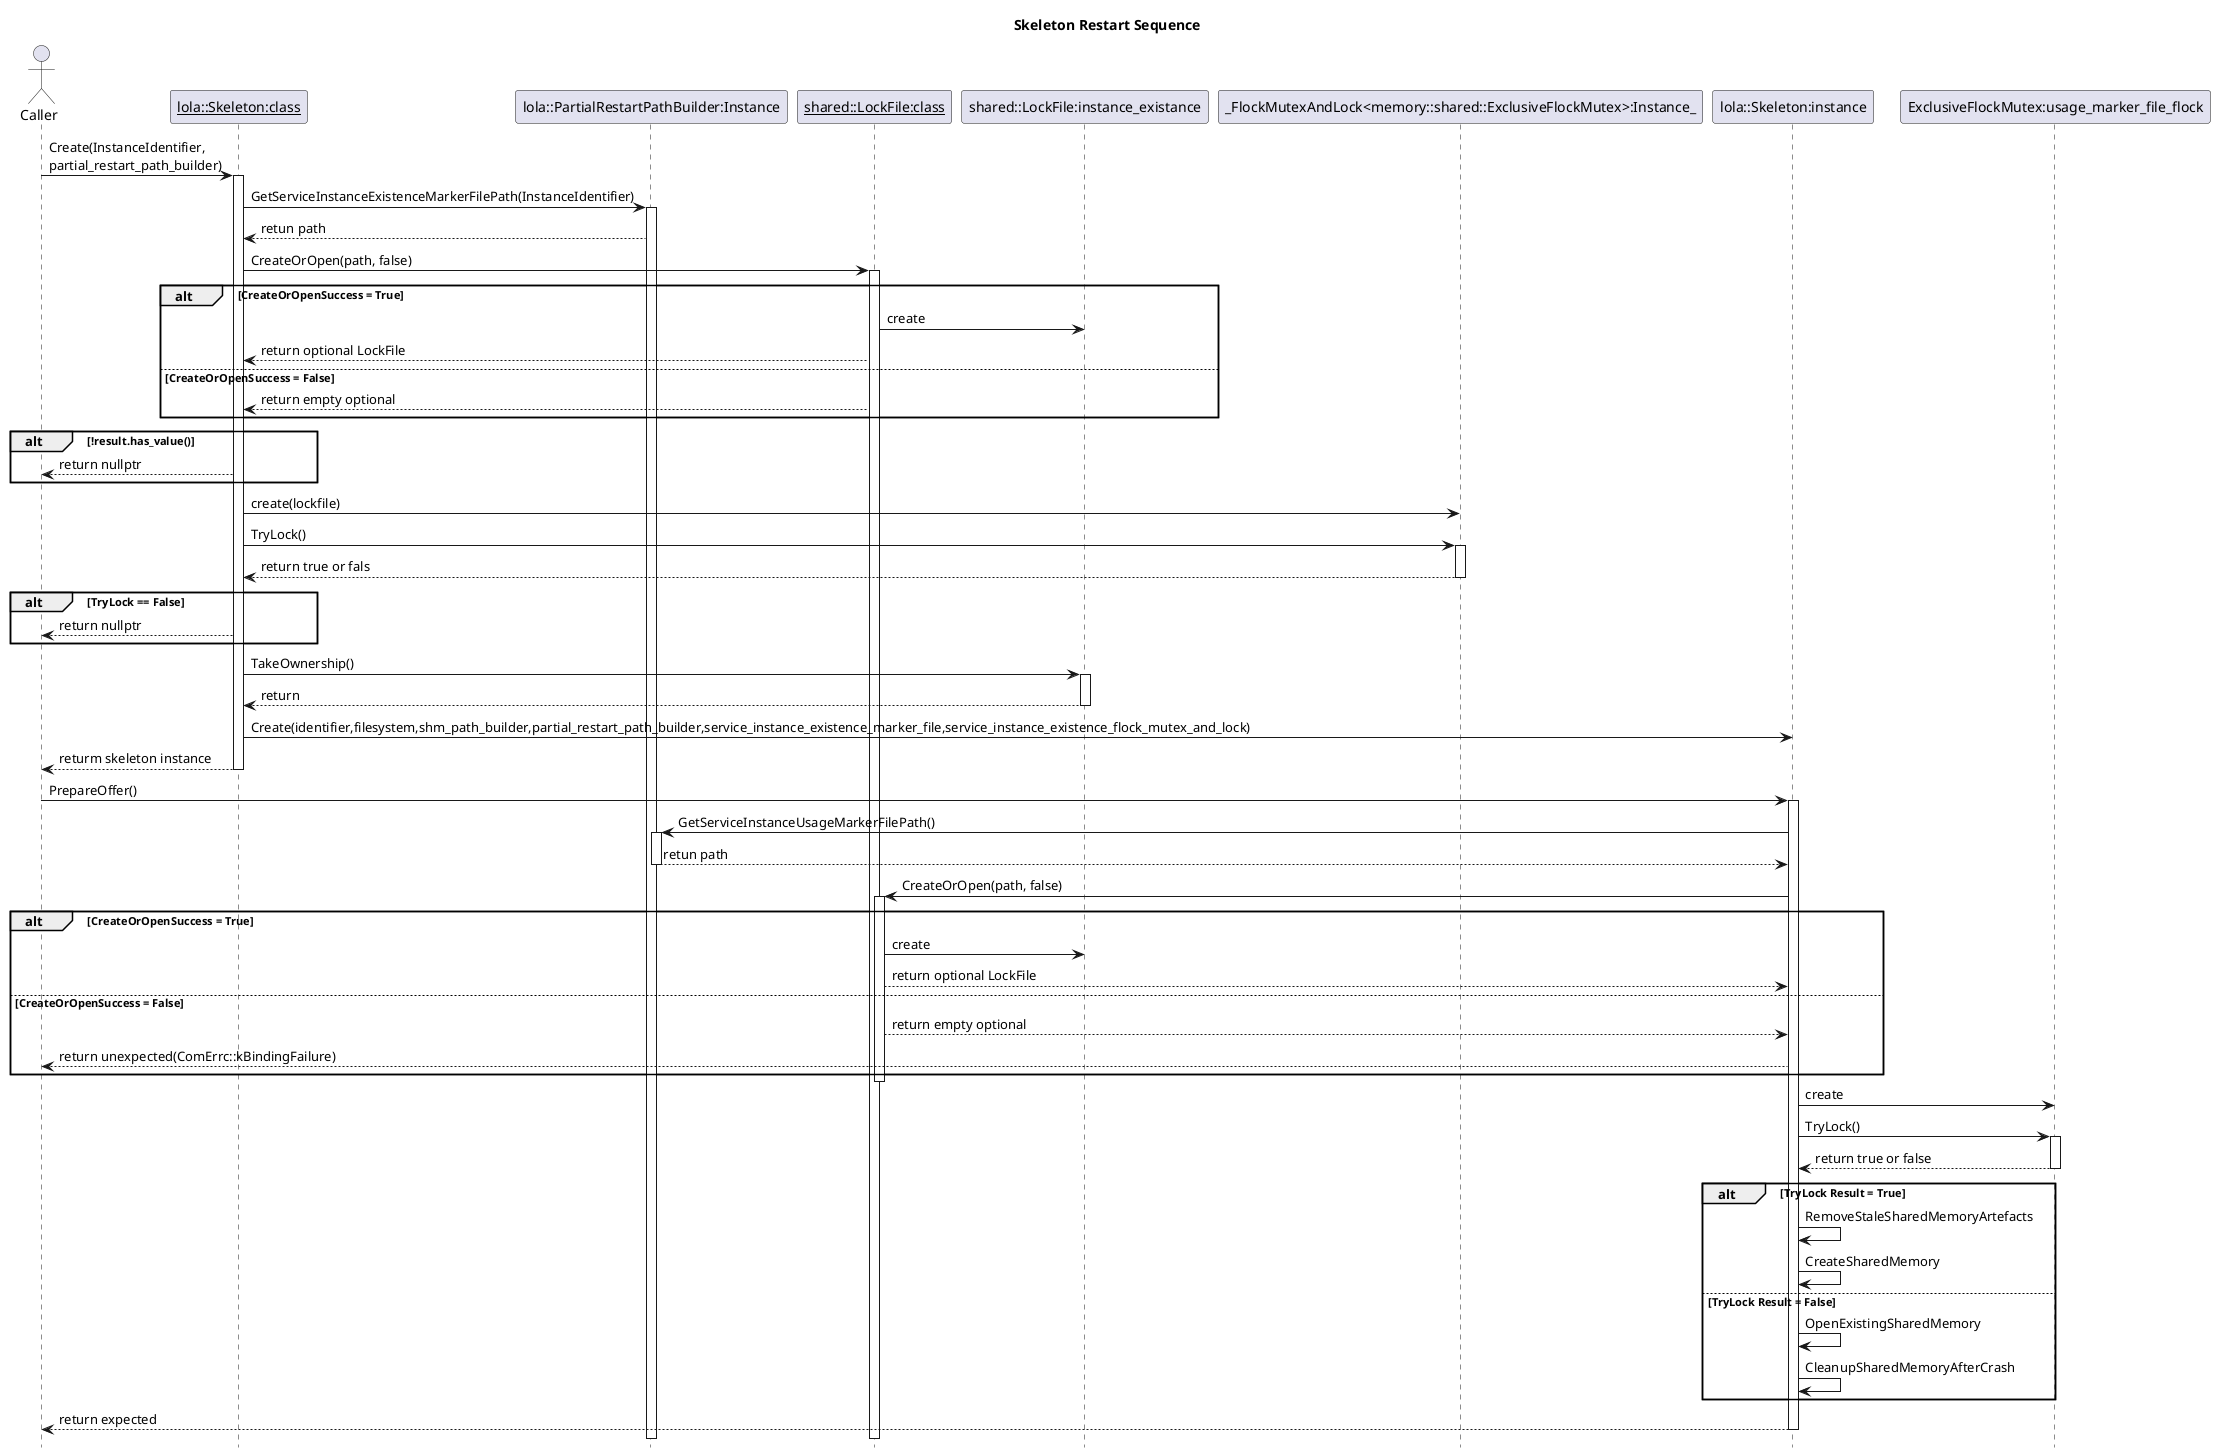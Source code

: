 @startuml skeleton_restart_sequence
title "Skeleton Restart Sequence"
hide footbox

actor Caller

participant "<u>lola::Skeleton:class</u>" as Skeleton
participant "lola::PartialRestartPathBuilder:Instance" as PathBuilder
participant "<u>shared::LockFile:class</u>" as LockFile
participant "shared::LockFile:instance_existance" as LockFileInstance
participant "_FlockMutexAndLock<memory::shared::ExclusiveFlockMutex>:Instance_" as FlockMutex
participant "lola::Skeleton:instance" as SkeletonInstance
participant "ExclusiveFlockMutex:usage_marker_file_flock" as ExclusiveFlockMutex

Caller -> Skeleton: Create(InstanceIdentifier,\npartial_restart_path_builder)
activate Skeleton

Skeleton -> PathBuilder: GetServiceInstanceExistenceMarkerFilePath(InstanceIdentifier)
activate PathBuilder
PathBuilder --> Skeleton: retun path

Skeleton -> LockFile: CreateOrOpen(path, false)
activate LockFile

alt CreateOrOpenSuccess = True
    LockFile -> LockFileInstance: create
    LockFile --> Skeleton: return optional LockFile
else CreateOrOpenSuccess = False
    LockFile --> Skeleton: return empty optional
end

alt !result.has_value()
    Skeleton --> Caller: return nullptr
end

Skeleton -> FlockMutex: create(lockfile)
Skeleton -> FlockMutex: TryLock()
activate FlockMutex
FlockMutex --> Skeleton: return true or fals
deactivate FlockMutex

alt TryLock == False
    Skeleton --> Caller: return nullptr
end

Skeleton -> LockFileInstance: TakeOwnership()
activate LockFileInstance
LockFileInstance --> Skeleton: return
deactivate LockFileInstance

Skeleton -> SkeletonInstance: Create(identifier,filesystem,shm_path_builder,partial_restart_path_builder,service_instance_existence_marker_file,service_instance_existence_flock_mutex_and_lock)
Skeleton --> Caller: returm skeleton instance
deactivate Skeleton

Caller -> SkeletonInstance: PrepareOffer()
activate SkeletonInstance

SkeletonInstance -> PathBuilder: GetServiceInstanceUsageMarkerFilePath()
activate PathBuilder
PathBuilder --> SkeletonInstance: retun path
deactivate PathBuilder

SkeletonInstance -> LockFile: CreateOrOpen(path, false)
activate LockFile

alt CreateOrOpenSuccess = True
    LockFile -> LockFileInstance: create
    LockFile --> SkeletonInstance: return optional LockFile
else CreateOrOpenSuccess = False
    LockFile --> SkeletonInstance: return empty optional
    SkeletonInstance --> Caller: return unexpected(ComErrc::kBindingFailure)
end
deactivate LockFile

SkeletonInstance -> ExclusiveFlockMutex: create
SkeletonInstance -> ExclusiveFlockMutex: TryLock()
activate ExclusiveFlockMutex
ExclusiveFlockMutex --> SkeletonInstance: return true or false
deactivate ExclusiveFlockMutex

alt TryLock Result = True
    SkeletonInstance -> SkeletonInstance: RemoveStaleSharedMemoryArtefacts
    SkeletonInstance -> SkeletonInstance: CreateSharedMemory
else TryLock Result = False
    SkeletonInstance -> SkeletonInstance: OpenExistingSharedMemory
    SkeletonInstance -> SkeletonInstance: CleanupSharedMemoryAfterCrash
end

SkeletonInstance --> Caller: return expected
deactivate SkeletonInstance

@enduml
